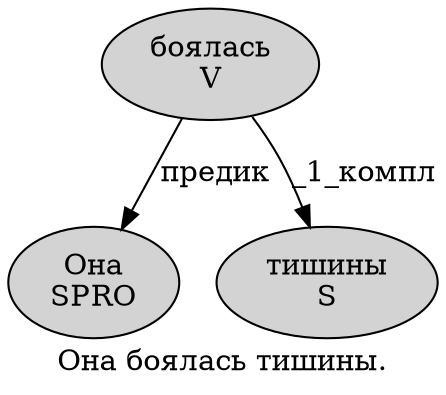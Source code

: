 digraph SENTENCE_660 {
	graph [label="Она боялась тишины."]
	node [style=filled]
		0 [label="Она
SPRO" color="" fillcolor=lightgray penwidth=1 shape=ellipse]
		1 [label="боялась
V" color="" fillcolor=lightgray penwidth=1 shape=ellipse]
		2 [label="тишины
S" color="" fillcolor=lightgray penwidth=1 shape=ellipse]
			1 -> 0 [label="предик"]
			1 -> 2 [label="_1_компл"]
}